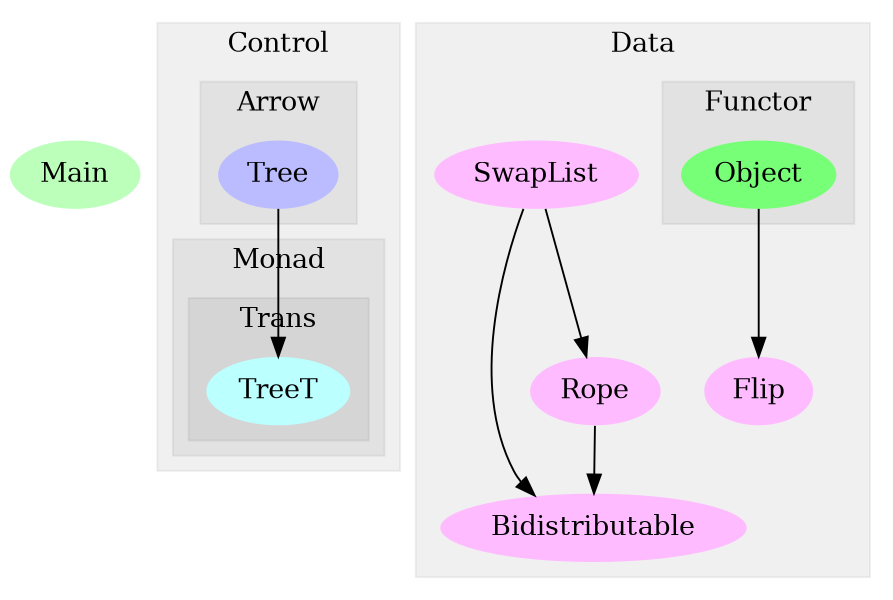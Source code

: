 digraph G {
size="6,4";
ratio="fill";
u7[label="Main",style="filled",fillcolor="#bbffbb",penwidth="0"];
subgraph cluster_0 {
label="Control";
color="#0000000F";
style="filled";
subgraph cluster_1 {
label="Arrow";
color="#0000000F";
style="filled";
u1[label="Tree",style="filled",fillcolor="#bbbbff",penwidth="0"];

}
subgraph cluster_2 {
label="Monad";
color="#0000000F";
style="filled";
subgraph cluster_3 {
label="Trans";
color="#0000000F";
style="filled";
u0[label="TreeT",style="filled",fillcolor="#bbffff",penwidth="0"];

}

}

}
subgraph cluster_4 {
label="Data";
color="#0000000F";
style="filled";
u2[label="Bidistributable",style="filled",fillcolor="#ffbbff",penwidth="0"];
u3[label="Flip",style="filled",fillcolor="#ffbbff",penwidth="0"];
u5[label="Rope",style="filled",fillcolor="#ffbbff",penwidth="0"];
u6[label="SwapList",style="filled",fillcolor="#ffbbff",penwidth="0"];
subgraph cluster_5 {
label="Functor";
color="#0000000F";
style="filled";
u4[label="Object",style="filled",fillcolor="#77ff77",penwidth="0"];

}

}
u1 -> u0;
u4 -> u3;
u5 -> u2;
u6 -> u2;
u6 -> u5;

}
